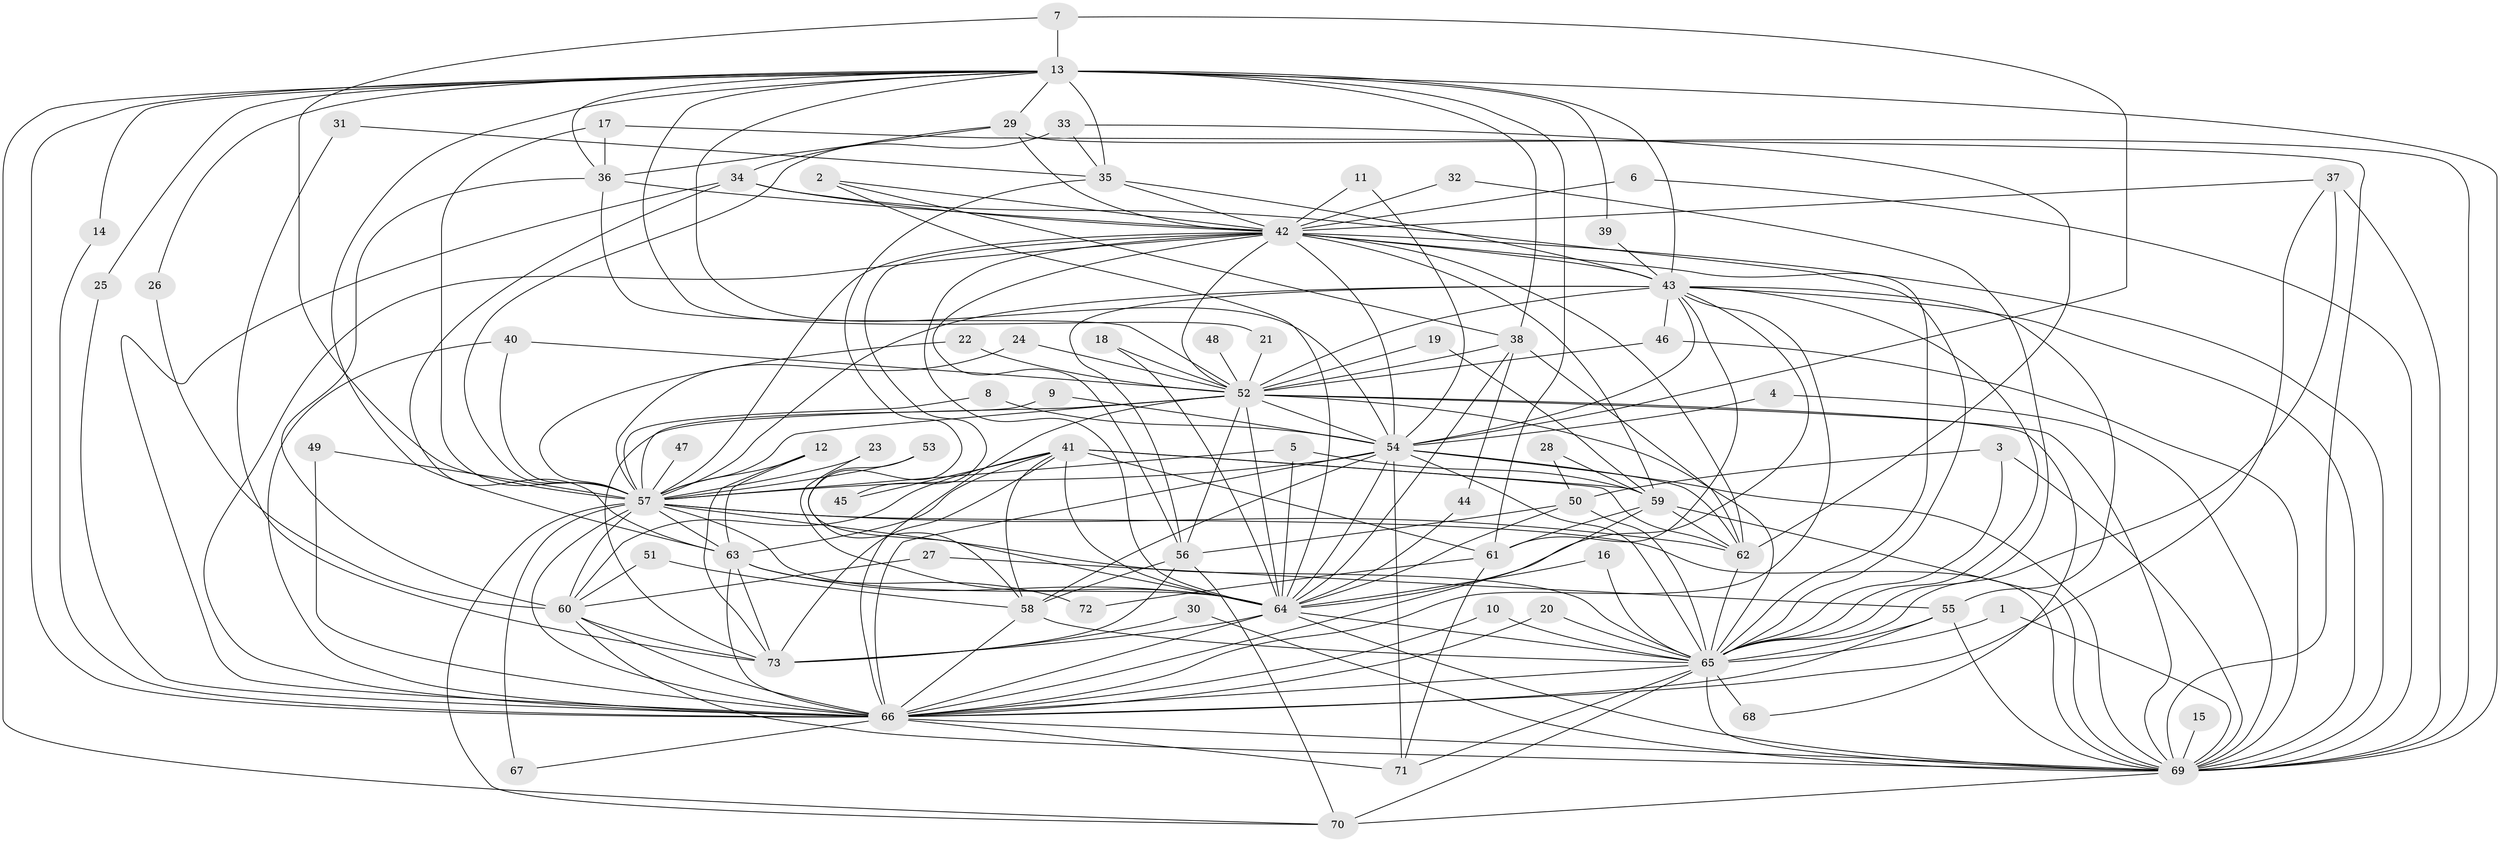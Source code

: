 // original degree distribution, {14: 0.00684931506849315, 29: 0.00684931506849315, 31: 0.00684931506849315, 24: 0.0136986301369863, 26: 0.00684931506849315, 28: 0.00684931506849315, 18: 0.00684931506849315, 22: 0.00684931506849315, 19: 0.00684931506849315, 5: 0.0273972602739726, 6: 0.0410958904109589, 16: 0.00684931506849315, 2: 0.5684931506849316, 3: 0.18493150684931506, 7: 0.0273972602739726, 8: 0.0136986301369863, 4: 0.06164383561643835}
// Generated by graph-tools (version 1.1) at 2025/49/03/09/25 03:49:35]
// undirected, 73 vertices, 213 edges
graph export_dot {
graph [start="1"]
  node [color=gray90,style=filled];
  1;
  2;
  3;
  4;
  5;
  6;
  7;
  8;
  9;
  10;
  11;
  12;
  13;
  14;
  15;
  16;
  17;
  18;
  19;
  20;
  21;
  22;
  23;
  24;
  25;
  26;
  27;
  28;
  29;
  30;
  31;
  32;
  33;
  34;
  35;
  36;
  37;
  38;
  39;
  40;
  41;
  42;
  43;
  44;
  45;
  46;
  47;
  48;
  49;
  50;
  51;
  52;
  53;
  54;
  55;
  56;
  57;
  58;
  59;
  60;
  61;
  62;
  63;
  64;
  65;
  66;
  67;
  68;
  69;
  70;
  71;
  72;
  73;
  1 -- 65 [weight=1.0];
  1 -- 69 [weight=1.0];
  2 -- 38 [weight=1.0];
  2 -- 42 [weight=1.0];
  2 -- 64 [weight=1.0];
  3 -- 50 [weight=1.0];
  3 -- 65 [weight=1.0];
  3 -- 69 [weight=1.0];
  4 -- 54 [weight=1.0];
  4 -- 69 [weight=1.0];
  5 -- 57 [weight=1.0];
  5 -- 59 [weight=1.0];
  5 -- 64 [weight=1.0];
  6 -- 42 [weight=1.0];
  6 -- 69 [weight=1.0];
  7 -- 13 [weight=1.0];
  7 -- 54 [weight=1.0];
  7 -- 57 [weight=1.0];
  8 -- 54 [weight=1.0];
  8 -- 57 [weight=1.0];
  9 -- 54 [weight=1.0];
  9 -- 57 [weight=1.0];
  10 -- 65 [weight=1.0];
  10 -- 66 [weight=1.0];
  11 -- 42 [weight=1.0];
  11 -- 54 [weight=1.0];
  12 -- 57 [weight=1.0];
  12 -- 63 [weight=1.0];
  12 -- 73 [weight=1.0];
  13 -- 14 [weight=1.0];
  13 -- 21 [weight=1.0];
  13 -- 25 [weight=1.0];
  13 -- 26 [weight=1.0];
  13 -- 29 [weight=1.0];
  13 -- 35 [weight=2.0];
  13 -- 36 [weight=1.0];
  13 -- 38 [weight=1.0];
  13 -- 39 [weight=1.0];
  13 -- 43 [weight=2.0];
  13 -- 54 [weight=1.0];
  13 -- 61 [weight=2.0];
  13 -- 63 [weight=1.0];
  13 -- 66 [weight=1.0];
  13 -- 69 [weight=2.0];
  13 -- 70 [weight=1.0];
  14 -- 66 [weight=1.0];
  15 -- 69 [weight=1.0];
  16 -- 64 [weight=1.0];
  16 -- 65 [weight=1.0];
  17 -- 36 [weight=1.0];
  17 -- 57 [weight=1.0];
  17 -- 69 [weight=1.0];
  18 -- 52 [weight=1.0];
  18 -- 64 [weight=1.0];
  19 -- 52 [weight=1.0];
  19 -- 59 [weight=1.0];
  20 -- 65 [weight=1.0];
  20 -- 66 [weight=1.0];
  21 -- 52 [weight=2.0];
  22 -- 52 [weight=1.0];
  22 -- 57 [weight=1.0];
  23 -- 57 [weight=1.0];
  23 -- 64 [weight=1.0];
  24 -- 52 [weight=1.0];
  24 -- 57 [weight=1.0];
  25 -- 66 [weight=1.0];
  26 -- 60 [weight=1.0];
  27 -- 55 [weight=1.0];
  27 -- 60 [weight=1.0];
  28 -- 50 [weight=1.0];
  28 -- 59 [weight=1.0];
  29 -- 34 [weight=1.0];
  29 -- 36 [weight=1.0];
  29 -- 42 [weight=1.0];
  29 -- 69 [weight=1.0];
  30 -- 69 [weight=1.0];
  30 -- 73 [weight=1.0];
  31 -- 35 [weight=1.0];
  31 -- 73 [weight=1.0];
  32 -- 42 [weight=1.0];
  32 -- 65 [weight=1.0];
  33 -- 35 [weight=1.0];
  33 -- 57 [weight=1.0];
  33 -- 62 [weight=1.0];
  34 -- 42 [weight=1.0];
  34 -- 63 [weight=1.0];
  34 -- 65 [weight=1.0];
  34 -- 66 [weight=1.0];
  35 -- 42 [weight=2.0];
  35 -- 43 [weight=1.0];
  35 -- 58 [weight=1.0];
  36 -- 42 [weight=1.0];
  36 -- 52 [weight=1.0];
  36 -- 60 [weight=1.0];
  37 -- 42 [weight=1.0];
  37 -- 65 [weight=1.0];
  37 -- 66 [weight=1.0];
  37 -- 69 [weight=1.0];
  38 -- 44 [weight=1.0];
  38 -- 52 [weight=1.0];
  38 -- 62 [weight=1.0];
  38 -- 64 [weight=1.0];
  39 -- 43 [weight=1.0];
  40 -- 52 [weight=1.0];
  40 -- 57 [weight=1.0];
  40 -- 66 [weight=1.0];
  41 -- 45 [weight=1.0];
  41 -- 58 [weight=1.0];
  41 -- 59 [weight=1.0];
  41 -- 60 [weight=1.0];
  41 -- 61 [weight=1.0];
  41 -- 62 [weight=1.0];
  41 -- 63 [weight=1.0];
  41 -- 64 [weight=1.0];
  41 -- 73 [weight=1.0];
  42 -- 43 [weight=3.0];
  42 -- 45 [weight=1.0];
  42 -- 52 [weight=2.0];
  42 -- 54 [weight=2.0];
  42 -- 56 [weight=1.0];
  42 -- 57 [weight=2.0];
  42 -- 59 [weight=1.0];
  42 -- 62 [weight=1.0];
  42 -- 64 [weight=2.0];
  42 -- 65 [weight=2.0];
  42 -- 66 [weight=2.0];
  42 -- 69 [weight=3.0];
  43 -- 46 [weight=1.0];
  43 -- 52 [weight=1.0];
  43 -- 54 [weight=1.0];
  43 -- 55 [weight=1.0];
  43 -- 56 [weight=1.0];
  43 -- 57 [weight=1.0];
  43 -- 61 [weight=1.0];
  43 -- 64 [weight=1.0];
  43 -- 65 [weight=1.0];
  43 -- 66 [weight=1.0];
  43 -- 69 [weight=1.0];
  44 -- 64 [weight=1.0];
  46 -- 52 [weight=1.0];
  46 -- 69 [weight=1.0];
  47 -- 57 [weight=1.0];
  48 -- 52 [weight=1.0];
  49 -- 57 [weight=1.0];
  49 -- 66 [weight=1.0];
  50 -- 56 [weight=1.0];
  50 -- 64 [weight=1.0];
  50 -- 65 [weight=1.0];
  51 -- 58 [weight=1.0];
  51 -- 60 [weight=1.0];
  52 -- 54 [weight=1.0];
  52 -- 56 [weight=1.0];
  52 -- 57 [weight=1.0];
  52 -- 64 [weight=1.0];
  52 -- 65 [weight=1.0];
  52 -- 66 [weight=1.0];
  52 -- 68 [weight=1.0];
  52 -- 69 [weight=2.0];
  52 -- 73 [weight=1.0];
  53 -- 57 [weight=1.0];
  53 -- 64 [weight=1.0];
  54 -- 57 [weight=1.0];
  54 -- 58 [weight=1.0];
  54 -- 62 [weight=1.0];
  54 -- 64 [weight=1.0];
  54 -- 65 [weight=1.0];
  54 -- 66 [weight=2.0];
  54 -- 69 [weight=1.0];
  54 -- 71 [weight=1.0];
  55 -- 65 [weight=2.0];
  55 -- 66 [weight=1.0];
  55 -- 69 [weight=1.0];
  56 -- 58 [weight=1.0];
  56 -- 70 [weight=1.0];
  56 -- 73 [weight=1.0];
  57 -- 60 [weight=1.0];
  57 -- 62 [weight=1.0];
  57 -- 63 [weight=1.0];
  57 -- 64 [weight=2.0];
  57 -- 65 [weight=2.0];
  57 -- 66 [weight=1.0];
  57 -- 67 [weight=1.0];
  57 -- 69 [weight=1.0];
  57 -- 70 [weight=1.0];
  58 -- 65 [weight=1.0];
  58 -- 66 [weight=1.0];
  59 -- 61 [weight=1.0];
  59 -- 62 [weight=1.0];
  59 -- 66 [weight=1.0];
  59 -- 69 [weight=2.0];
  60 -- 66 [weight=1.0];
  60 -- 69 [weight=1.0];
  60 -- 73 [weight=1.0];
  61 -- 71 [weight=1.0];
  61 -- 72 [weight=1.0];
  62 -- 65 [weight=1.0];
  63 -- 64 [weight=1.0];
  63 -- 66 [weight=1.0];
  63 -- 72 [weight=1.0];
  63 -- 73 [weight=1.0];
  64 -- 65 [weight=2.0];
  64 -- 66 [weight=2.0];
  64 -- 69 [weight=1.0];
  64 -- 73 [weight=1.0];
  65 -- 66 [weight=1.0];
  65 -- 68 [weight=2.0];
  65 -- 69 [weight=1.0];
  65 -- 70 [weight=1.0];
  65 -- 71 [weight=1.0];
  66 -- 67 [weight=1.0];
  66 -- 69 [weight=1.0];
  66 -- 71 [weight=1.0];
  69 -- 70 [weight=1.0];
}

